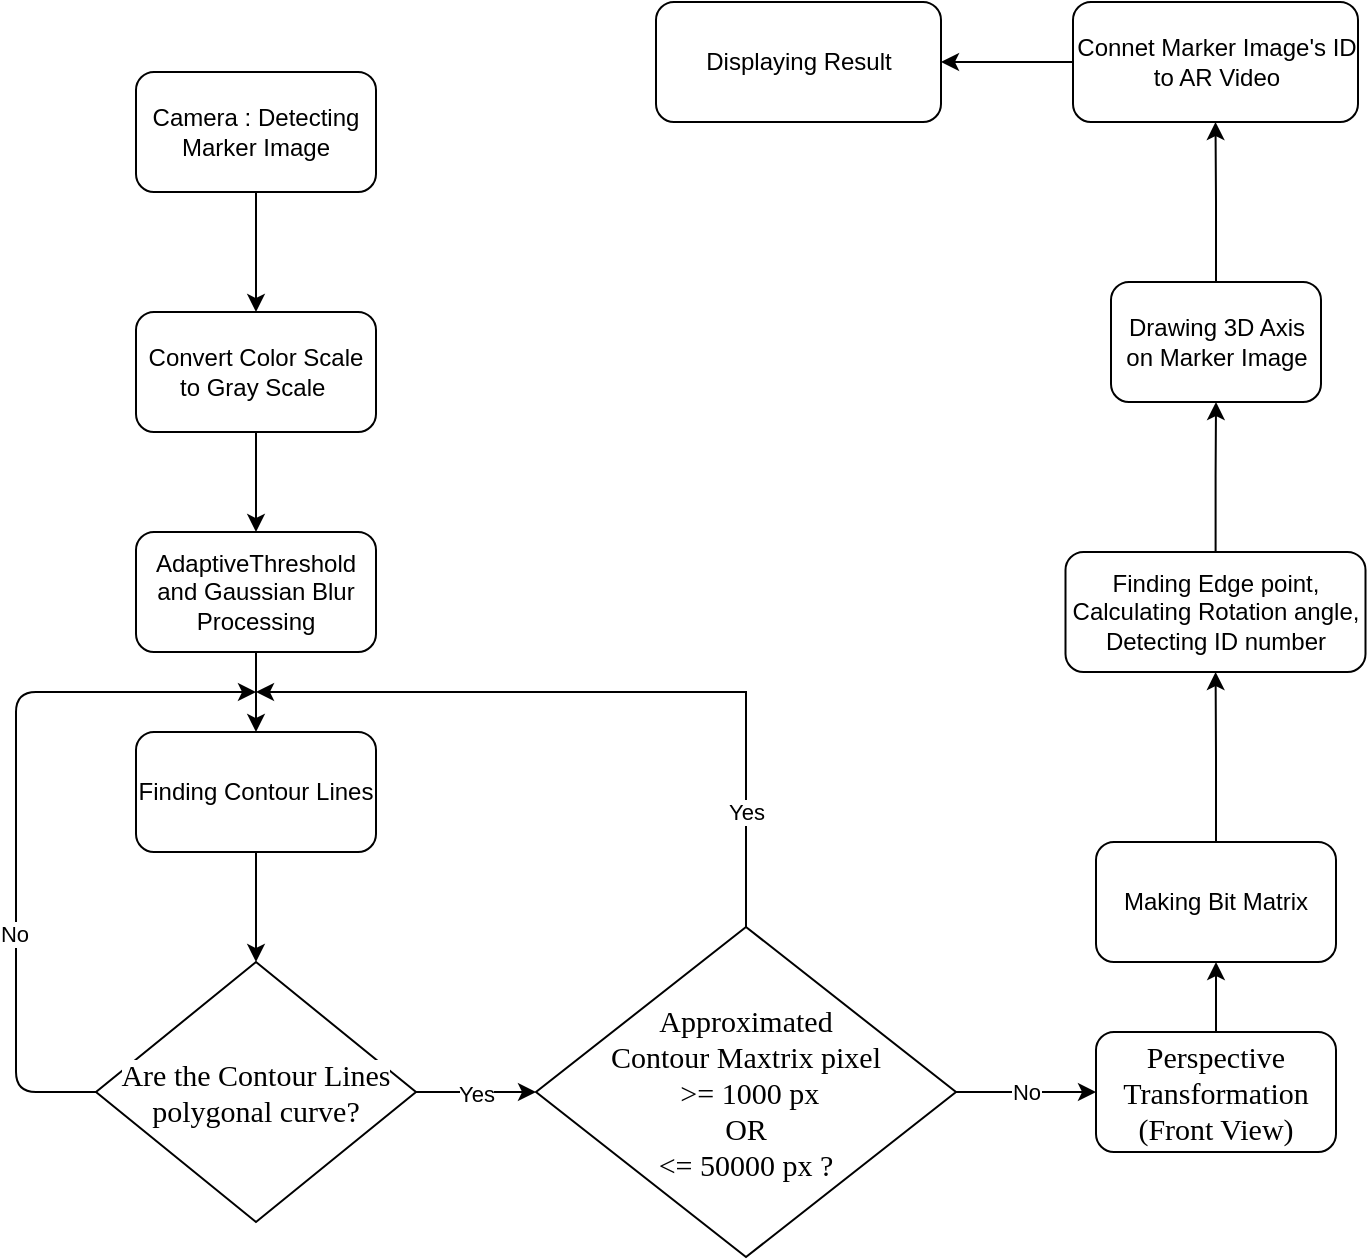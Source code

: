 <mxfile version="13.3.9" type="device"><diagram id="rdUVnrz5pLxozMTYtiT_" name="Page-1"><mxGraphModel dx="1694" dy="1881" grid="1" gridSize="10" guides="1" tooltips="1" connect="1" arrows="1" fold="1" page="1" pageScale="1" pageWidth="827" pageHeight="1169" math="0" shadow="0"><root><mxCell id="0"/><mxCell id="1" parent="0"/><mxCell id="Tu6wXXuNX-T2aOmkexKO-3" value="" style="edgeStyle=orthogonalEdgeStyle;rounded=0;orthogonalLoop=1;jettySize=auto;html=1;" edge="1" parent="1" source="Tu6wXXuNX-T2aOmkexKO-1" target="Tu6wXXuNX-T2aOmkexKO-2"><mxGeometry relative="1" as="geometry"/></mxCell><mxCell id="Tu6wXXuNX-T2aOmkexKO-1" value="Camera : Detecting Marker Image" style="rounded=1;whiteSpace=wrap;html=1;" vertex="1" parent="1"><mxGeometry x="40" y="10" width="120" height="60" as="geometry"/></mxCell><mxCell id="Tu6wXXuNX-T2aOmkexKO-5" value="" style="edgeStyle=orthogonalEdgeStyle;rounded=0;orthogonalLoop=1;jettySize=auto;html=1;" edge="1" parent="1" source="Tu6wXXuNX-T2aOmkexKO-2" target="Tu6wXXuNX-T2aOmkexKO-4"><mxGeometry relative="1" as="geometry"/></mxCell><mxCell id="Tu6wXXuNX-T2aOmkexKO-2" value="Convert Color Scale to Gray Scale&amp;nbsp;" style="rounded=1;whiteSpace=wrap;html=1;" vertex="1" parent="1"><mxGeometry x="40" y="130" width="120" height="60" as="geometry"/></mxCell><mxCell id="Tu6wXXuNX-T2aOmkexKO-7" value="" style="edgeStyle=orthogonalEdgeStyle;rounded=0;orthogonalLoop=1;jettySize=auto;html=1;" edge="1" parent="1" source="Tu6wXXuNX-T2aOmkexKO-4" target="Tu6wXXuNX-T2aOmkexKO-6"><mxGeometry relative="1" as="geometry"/></mxCell><mxCell id="Tu6wXXuNX-T2aOmkexKO-4" value="AdaptiveThreshold and Gaussian Blur Processing" style="rounded=1;whiteSpace=wrap;html=1;" vertex="1" parent="1"><mxGeometry x="40" y="240" width="120" height="60" as="geometry"/></mxCell><mxCell id="Tu6wXXuNX-T2aOmkexKO-9" value="" style="edgeStyle=orthogonalEdgeStyle;rounded=0;orthogonalLoop=1;jettySize=auto;html=1;" edge="1" parent="1" source="Tu6wXXuNX-T2aOmkexKO-6" target="Tu6wXXuNX-T2aOmkexKO-8"><mxGeometry relative="1" as="geometry"/></mxCell><mxCell id="Tu6wXXuNX-T2aOmkexKO-6" value="Finding Contour Lines" style="rounded=1;whiteSpace=wrap;html=1;" vertex="1" parent="1"><mxGeometry x="40" y="340" width="120" height="60" as="geometry"/></mxCell><mxCell id="Tu6wXXuNX-T2aOmkexKO-17" value="" style="edgeStyle=orthogonalEdgeStyle;rounded=0;orthogonalLoop=1;jettySize=auto;html=1;" edge="1" parent="1" source="Tu6wXXuNX-T2aOmkexKO-8" target="Tu6wXXuNX-T2aOmkexKO-16"><mxGeometry relative="1" as="geometry"/></mxCell><mxCell id="Tu6wXXuNX-T2aOmkexKO-8" value="&lt;span style=&quot;font-family: &amp;#34;ubuntu condensed&amp;#34; , &amp;#34;noto sans korean&amp;#34; ; font-size: 15px ; background-color: rgb(255 , 255 , 255)&quot;&gt;Are the Contour Lines polygonal curve?&lt;/span&gt;" style="rhombus;whiteSpace=wrap;html=1;" vertex="1" parent="1"><mxGeometry x="20" y="455" width="160" height="130" as="geometry"/></mxCell><mxCell id="Tu6wXXuNX-T2aOmkexKO-20" value="" style="edgeStyle=orthogonalEdgeStyle;rounded=0;orthogonalLoop=1;jettySize=auto;html=1;exitX=0.5;exitY=0;exitDx=0;exitDy=0;" edge="1" parent="1" source="Tu6wXXuNX-T2aOmkexKO-16"><mxGeometry relative="1" as="geometry"><mxPoint x="100" y="320" as="targetPoint"/><Array as="points"><mxPoint x="345" y="320"/></Array></mxGeometry></mxCell><mxCell id="Tu6wXXuNX-T2aOmkexKO-21" value="Yes" style="edgeLabel;html=1;align=center;verticalAlign=middle;resizable=0;points=[];" vertex="1" connectable="0" parent="Tu6wXXuNX-T2aOmkexKO-20"><mxGeometry x="-0.519" y="1" relative="1" as="geometry"><mxPoint x="1" y="29.56" as="offset"/></mxGeometry></mxCell><mxCell id="Tu6wXXuNX-T2aOmkexKO-25" value="No" style="edgeStyle=orthogonalEdgeStyle;rounded=0;orthogonalLoop=1;jettySize=auto;html=1;entryX=0;entryY=0.5;entryDx=0;entryDy=0;" edge="1" parent="1" source="Tu6wXXuNX-T2aOmkexKO-16" target="Tu6wXXuNX-T2aOmkexKO-23"><mxGeometry relative="1" as="geometry"><mxPoint x="500" y="520" as="targetPoint"/></mxGeometry></mxCell><mxCell id="Tu6wXXuNX-T2aOmkexKO-16" value="&lt;font face=&quot;ubuntu condensed, noto sans korean&quot;&gt;&lt;span style=&quot;font-size: 15px ; background-color: rgb(255 , 255 , 255)&quot;&gt;Approximated&lt;br&gt;Contour Maxtrix pixel&lt;br&gt;&amp;nbsp;&amp;gt;= 1000 px &lt;br&gt;OR &lt;br&gt;&amp;lt;= 50000 px ?&lt;/span&gt;&lt;/font&gt;" style="rhombus;whiteSpace=wrap;html=1;" vertex="1" parent="1"><mxGeometry x="240" y="437.5" width="210" height="165" as="geometry"/></mxCell><mxCell id="Tu6wXXuNX-T2aOmkexKO-12" value="" style="endArrow=classic;html=1;exitX=0;exitY=0.5;exitDx=0;exitDy=0;" edge="1" parent="1" source="Tu6wXXuNX-T2aOmkexKO-8"><mxGeometry width="50" height="50" relative="1" as="geometry"><mxPoint x="60" y="420" as="sourcePoint"/><mxPoint x="100" y="320" as="targetPoint"/><Array as="points"><mxPoint x="-20" y="520"/><mxPoint x="-20" y="320"/></Array></mxGeometry></mxCell><mxCell id="Tu6wXXuNX-T2aOmkexKO-13" value="Yes" style="edgeLabel;html=1;align=center;verticalAlign=middle;resizable=0;points=[];" vertex="1" connectable="0" parent="Tu6wXXuNX-T2aOmkexKO-12"><mxGeometry x="-0.352" y="-3" relative="1" as="geometry"><mxPoint x="227" y="77.14" as="offset"/></mxGeometry></mxCell><mxCell id="Tu6wXXuNX-T2aOmkexKO-18" value="No" style="edgeLabel;html=1;align=center;verticalAlign=middle;resizable=0;points=[];" vertex="1" connectable="0" parent="Tu6wXXuNX-T2aOmkexKO-12"><mxGeometry x="-0.336" y="1" relative="1" as="geometry"><mxPoint as="offset"/></mxGeometry></mxCell><mxCell id="Tu6wXXuNX-T2aOmkexKO-37" value="" style="edgeStyle=orthogonalEdgeStyle;rounded=0;orthogonalLoop=1;jettySize=auto;html=1;" edge="1" parent="1" source="Tu6wXXuNX-T2aOmkexKO-23" target="Tu6wXXuNX-T2aOmkexKO-26"><mxGeometry relative="1" as="geometry"/></mxCell><mxCell id="Tu6wXXuNX-T2aOmkexKO-23" value="&lt;span style=&quot;font-family: &amp;#34;ubuntu condensed&amp;#34; , &amp;#34;noto sans korean&amp;#34; ; font-size: 15px ; background-color: rgb(255 , 255 , 255)&quot;&gt;Perspective Transformation&lt;br&gt;(Front View)&lt;br&gt;&lt;/span&gt;" style="rounded=1;whiteSpace=wrap;html=1;" vertex="1" parent="1"><mxGeometry x="520" y="490" width="120" height="60" as="geometry"/></mxCell><mxCell id="Tu6wXXuNX-T2aOmkexKO-29" value="" style="edgeStyle=orthogonalEdgeStyle;rounded=0;orthogonalLoop=1;jettySize=auto;html=1;" edge="1" parent="1" source="Tu6wXXuNX-T2aOmkexKO-26" target="Tu6wXXuNX-T2aOmkexKO-28"><mxGeometry relative="1" as="geometry"/></mxCell><mxCell id="Tu6wXXuNX-T2aOmkexKO-26" value="Making Bit Matrix" style="rounded=1;whiteSpace=wrap;html=1;" vertex="1" parent="1"><mxGeometry x="520" y="395" width="120" height="60" as="geometry"/></mxCell><mxCell id="Tu6wXXuNX-T2aOmkexKO-31" value="" style="edgeStyle=orthogonalEdgeStyle;rounded=0;orthogonalLoop=1;jettySize=auto;html=1;" edge="1" parent="1" source="Tu6wXXuNX-T2aOmkexKO-28" target="Tu6wXXuNX-T2aOmkexKO-30"><mxGeometry relative="1" as="geometry"/></mxCell><mxCell id="Tu6wXXuNX-T2aOmkexKO-28" value="Finding Edge point, &lt;br&gt;Calculating Rotation angle,&lt;br&gt;Detecting ID number" style="rounded=1;whiteSpace=wrap;html=1;" vertex="1" parent="1"><mxGeometry x="504.75" y="250" width="150" height="60" as="geometry"/></mxCell><mxCell id="Tu6wXXuNX-T2aOmkexKO-34" value="" style="edgeStyle=orthogonalEdgeStyle;rounded=0;orthogonalLoop=1;jettySize=auto;html=1;" edge="1" parent="1" source="Tu6wXXuNX-T2aOmkexKO-30" target="Tu6wXXuNX-T2aOmkexKO-33"><mxGeometry relative="1" as="geometry"/></mxCell><mxCell id="Tu6wXXuNX-T2aOmkexKO-30" value="Drawing 3D Axis on Marker Image" style="rounded=1;whiteSpace=wrap;html=1;" vertex="1" parent="1"><mxGeometry x="527.5" y="115" width="105" height="60" as="geometry"/></mxCell><mxCell id="Tu6wXXuNX-T2aOmkexKO-36" value="" style="edgeStyle=orthogonalEdgeStyle;rounded=0;orthogonalLoop=1;jettySize=auto;html=1;" edge="1" parent="1" source="Tu6wXXuNX-T2aOmkexKO-33" target="Tu6wXXuNX-T2aOmkexKO-35"><mxGeometry relative="1" as="geometry"/></mxCell><mxCell id="Tu6wXXuNX-T2aOmkexKO-33" value="Connet Marker Image's ID to AR Video" style="rounded=1;whiteSpace=wrap;html=1;" vertex="1" parent="1"><mxGeometry x="508.5" y="-25" width="142.5" height="60" as="geometry"/></mxCell><mxCell id="Tu6wXXuNX-T2aOmkexKO-35" value="Displaying Result" style="rounded=1;whiteSpace=wrap;html=1;" vertex="1" parent="1"><mxGeometry x="300" y="-25" width="142.5" height="60" as="geometry"/></mxCell></root></mxGraphModel></diagram></mxfile>